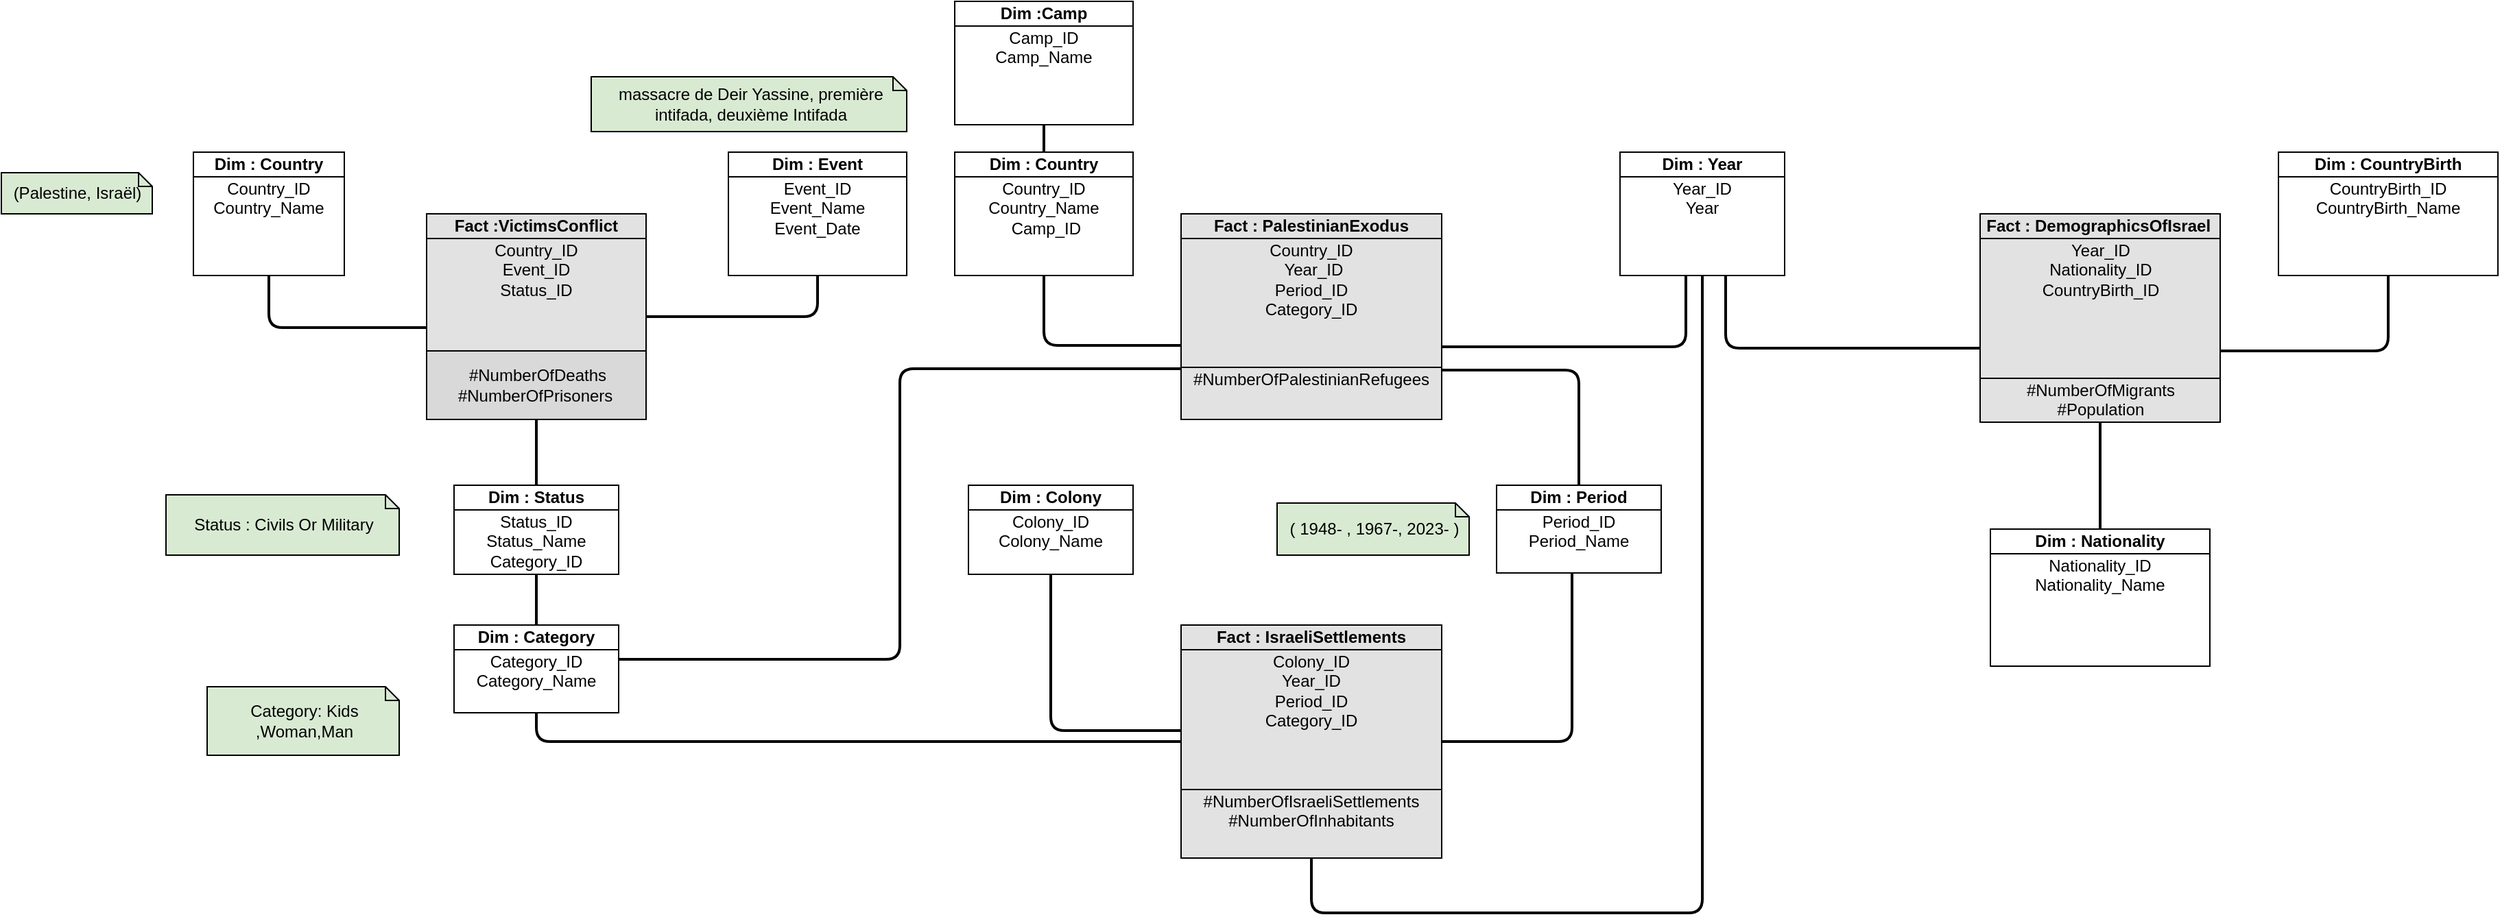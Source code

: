 <mxfile version="22.1.3" type="device">
  <diagram id="Z-rtUqrJElwp_xVcgFR6" name="Page-1">
    <mxGraphModel dx="2847" dy="1156" grid="1" gridSize="10" guides="1" tooltips="1" connect="1" arrows="1" fold="1" page="1" pageScale="1" pageWidth="850" pageHeight="1100" background="#FFFFFF" math="0" shadow="0">
      <root>
        <mxCell id="0" />
        <mxCell id="2" value="Layer 0" parent="0" />
        <mxCell id="3" style="shape=rect;shadow=0;strokeWidth=1;fillColor=#e2e2e2;strokeColor=#000000;opacity=100.0;gliffyId=0;" parent="2" vertex="1">
          <mxGeometry x="440" y="185" width="160" height="150" as="geometry" />
        </mxCell>
        <mxCell id="4" value="&lt;div style=&#39;width: 157.0px;height:auto;word-break: break-word;&#39;&gt;&lt;div align=&quot;center&quot;&gt;&lt;span style=&quot;font-family:Arial;font-weight:bold;font-size:12px; line-height: normal;&quot;&gt;Fact :VictimsConflict&lt;span style=&quot;text-decoration:none; line-height: normal;&quot;&gt;&lt;br /&gt;&lt;/span&gt;&lt;/span&gt;&lt;/div&gt;&lt;/div&gt;" style="shape=rect;shadow=0;strokeWidth=1;fillColor=#e2e2e2;strokeColor=#000000;opacity=100.0;html=1;nl2Br=0;verticalAlign=top;align=center;spacingLeft=0.0;spacingRight=0;spacingTop=-5.0;spacingBottom=2;whiteSpace=wrap;gliffyId=1;" parent="3" vertex="1">
          <mxGeometry width="160" height="18" as="geometry" />
        </mxCell>
        <mxCell id="5" value="&lt;div style=&#39;width: 157.0px;height:auto;word-break: break-word;&#39;&gt;&lt;div align=&quot;center&quot;&gt;&lt;span style=&quot;font-family:Arial;font-size:12px; line-height: 0;&quot;&gt;&lt;span style=&quot; line-height: normal;&quot;&gt;Country_ID&lt;br /&gt;&lt;/span&gt;&lt;/span&gt;&lt;/div&gt;&lt;div align=&quot;center&quot;&gt;&lt;span style=&quot;font-family:Arial;font-size:12px; line-height: 0;&quot;&gt;&lt;span style=&quot; line-height: normal;&quot;&gt;Event_ID&lt;/span&gt;&lt;/span&gt;&lt;/div&gt;&lt;div align=&quot;center&quot;&gt;&lt;span style=&quot;font-family:Arial;font-size:12px; line-height: 0;&quot;&gt;&lt;span style=&quot; line-height: normal;&quot;&gt;Status_ID&lt;/span&gt;&lt;/span&gt;&lt;/div&gt;&lt;div align=&quot;center&quot;&gt;&lt;span style=&quot;text-decoration:none;font-family:Arial;font-size:12px; line-height: 0;&quot;&gt;&lt;span style=&quot;text-decoration:none; line-height: normal;&quot;&gt;&amp;nbsp;&lt;/span&gt;&lt;/span&gt;&lt;/div&gt;&lt;/div&gt;" style="shape=rect;shadow=0;strokeWidth=1;fillColor=#e2e2e2;strokeColor=#000000;opacity=100.0;html=1;nl2Br=0;verticalAlign=top;align=center;spacingLeft=0.0;spacingRight=0;spacingTop=-5.0;spacingBottom=2;whiteSpace=wrap;gliffyId=3;" parent="3" vertex="1">
          <mxGeometry y="18" width="160" height="132" as="geometry" />
        </mxCell>
        <mxCell id="6" value="&lt;div style=&#39;width: 153.0px;height:auto;word-break: break-word;&#39;&gt;&lt;div align=&quot;center&quot;&gt;&lt;span style=&quot;text-decoration:none;font-family:Arial;font-size:12px; line-height: 0;&quot;&gt;&lt;span style=&quot;text-decoration:none; line-height: normal;&quot;&gt;#NumberOfDeaths&lt;/span&gt;&lt;/span&gt;&lt;/div&gt;&lt;div align=&quot;center&quot;&gt;&lt;span style=&quot;text-decoration:none;font-family:Arial;font-size:12px; line-height: 0;&quot;&gt;&lt;span style=&quot;text-decoration:none; line-height: normal;&quot;&gt;#NumberOfPrisoners&amp;nbsp;&lt;/span&gt;&lt;/span&gt;&lt;/div&gt;&lt;/div&gt;" style="shape=rect;shadow=0;strokeWidth=1;fillColor=#d9d9d9;strokeColor=#000000;opacity=100.0;html=1;nl2Br=0;verticalAlign=middle;align=center;spacingLeft=2.0;spacingRight=0;whiteSpace=wrap;gliffyId=5;" parent="2" vertex="1">
          <mxGeometry x="440" y="285" width="160" height="50" as="geometry" />
        </mxCell>
        <mxCell id="7" style="shape=rect;shadow=0;strokeWidth=1;fillColor=#FFFFFF;strokeColor=#000000;opacity=100.0;gliffyId=20;" parent="2" vertex="1">
          <mxGeometry x="270" y="140" width="110" height="90" as="geometry" />
        </mxCell>
        <mxCell id="8" value="&lt;div style=&#39;width: 107.0px;height:auto;word-break: break-word;&#39;&gt;&lt;div align=&quot;center&quot;&gt;&lt;span style=&quot;text-decoration:none;font-family:Arial;font-weight:bold;font-size:12px; line-height: normal;&quot;&gt;Dim : Country&lt;/span&gt;&lt;/div&gt;&lt;/div&gt;" style="shape=rect;shadow=0;strokeWidth=1;fillColor=#FFFFFF;strokeColor=#000000;opacity=100.0;html=1;nl2Br=0;verticalAlign=top;align=center;spacingLeft=0.0;spacingRight=0;spacingTop=-5.0;spacingBottom=2;whiteSpace=wrap;gliffyId=21;" parent="7" vertex="1">
          <mxGeometry width="110" height="18" as="geometry" />
        </mxCell>
        <mxCell id="9" value="&lt;div style=&#39;width: 107.0px;height:auto;word-break: break-word;&#39;&gt;&lt;div align=&quot;center&quot;&gt;&lt;span style=&quot;text-decoration:none;font-family:Arial;font-weight:normal;font-size:12px; line-height: normal;&quot;&gt;Country_ID&lt;/span&gt;&lt;/div&gt;&lt;div align=&quot;center&quot;&gt;&lt;span style=&quot;text-decoration:none;font-family:Arial;font-weight:normal;font-size:12px; line-height: normal;&quot;&gt;Country_Name&lt;/span&gt;&lt;/div&gt;&lt;/div&gt;" style="shape=rect;shadow=0;strokeWidth=1;fillColor=#FFFFFF;strokeColor=#000000;opacity=100.0;html=1;nl2Br=0;verticalAlign=top;align=center;spacingLeft=0.0;spacingRight=0;spacingTop=-5.0;spacingBottom=2;whiteSpace=wrap;gliffyId=23;" parent="7" vertex="1">
          <mxGeometry y="18" width="110" height="72" as="geometry" />
        </mxCell>
        <mxCell id="10" style="shape=rect;shadow=0;strokeWidth=1;fillColor=#FFFFFF;strokeColor=#000000;opacity=100.0;gliffyId=25;" parent="2" vertex="1">
          <mxGeometry x="660" y="140" width="130" height="90" as="geometry" />
        </mxCell>
        <mxCell id="11" value="&lt;div style=&#39;width: 127.0px;height:auto;word-break: break-word;&#39;&gt;&lt;div align=&quot;center&quot;&gt;&lt;span style=&quot;font-family:Arial;font-size:12px; line-height: 0;&quot;&gt;&lt;span style=&quot;font-weight:bold; line-height: normal;&quot;&gt;Dim : E&lt;/span&gt;&lt;span style=&quot; line-height: 0;&quot;&gt;&lt;span style=&quot;font-weight:bold; line-height: normal;&quot;&gt;vent&lt;/span&gt;&lt;br /&gt;&lt;/span&gt;&lt;/span&gt;&lt;/div&gt;&lt;/div&gt;" style="shape=rect;shadow=0;strokeWidth=1;fillColor=#FFFFFF;strokeColor=#000000;opacity=100.0;html=1;nl2Br=0;verticalAlign=top;align=center;spacingLeft=0.0;spacingRight=0;spacingTop=-5.0;spacingBottom=2;whiteSpace=wrap;gliffyId=26;" parent="10" vertex="1">
          <mxGeometry width="130" height="18" as="geometry" />
        </mxCell>
        <mxCell id="12" value="&lt;div style=&#39;width: 127.0px;height:auto;word-break: break-word;&#39;&gt;&lt;div align=&quot;center&quot;&gt;&lt;span style=&quot;text-decoration:none;font-family:Arial;font-weight:normal;font-size:12px; line-height: normal;&quot;&gt;Event_ID&lt;br /&gt;&lt;/span&gt;&lt;/div&gt;&lt;div align=&quot;center&quot;&gt;&lt;span style=&quot;text-decoration:none;font-family:Arial;font-weight:normal;font-size:12px; line-height: normal;&quot;&gt;Event_Name&lt;/span&gt;&lt;/div&gt;&lt;div align=&quot;center&quot;&gt;&lt;span style=&quot;text-decoration:none;font-family:Arial;font-weight:normal;font-size:12px; line-height: normal;&quot;&gt;Event_Date&lt;/span&gt;&lt;/div&gt;&lt;/div&gt;" style="shape=rect;shadow=0;strokeWidth=1;fillColor=#FFFFFF;strokeColor=#000000;opacity=100.0;html=1;nl2Br=0;verticalAlign=top;align=center;spacingLeft=0.0;spacingRight=0;spacingTop=-5.0;spacingBottom=2;whiteSpace=wrap;gliffyId=28;" parent="10" vertex="1">
          <mxGeometry y="18" width="130" height="72" as="geometry" />
        </mxCell>
        <mxCell id="13" style="shape=rect;shadow=0;strokeWidth=1;fillColor=#FFFFFF;strokeColor=#000000;opacity=100.0;gliffyId=136;" parent="2" vertex="1">
          <mxGeometry x="460" y="485" width="120" height="64" as="geometry" />
        </mxCell>
        <mxCell id="14" value="&lt;div style=&#39;width: 117.0px;height:auto;word-break: break-word;&#39;&gt;&lt;div align=&quot;center&quot;&gt;&lt;span style=&quot;text-decoration:none;font-family:Arial;font-weight:bold;font-size:12px; line-height: normal;&quot;&gt;Dim : Category&lt;/span&gt;&lt;/div&gt;&lt;/div&gt;" style="shape=rect;shadow=0;strokeWidth=1;fillColor=#FFFFFF;strokeColor=#000000;opacity=100.0;html=1;nl2Br=0;verticalAlign=top;align=center;spacingLeft=0.0;spacingRight=0;spacingTop=-5.0;spacingBottom=2;whiteSpace=wrap;gliffyId=137;" parent="13" vertex="1">
          <mxGeometry width="120" height="18" as="geometry" />
        </mxCell>
        <mxCell id="15" value="&lt;div style=&#39;width: 117.0px;height:auto;word-break: break-word;&#39;&gt;&lt;div align=&quot;center&quot;&gt;&lt;span style=&quot;text-decoration:none;font-family:Arial;font-weight:normal;font-size:12px; line-height: normal;&quot;&gt;Category_ID&lt;/span&gt;&lt;/div&gt;&lt;div align=&quot;center&quot;&gt;&lt;/div&gt;&lt;div align=&quot;center&quot;&gt;&lt;span style=&quot;text-decoration:none;font-family:Arial;font-weight:normal;font-size:12px; line-height: normal;&quot;&gt;Category_Name&lt;/span&gt;&lt;/div&gt;&lt;/div&gt;" style="shape=rect;shadow=0;strokeWidth=1;fillColor=#FFFFFF;strokeColor=#000000;opacity=100.0;html=1;nl2Br=0;verticalAlign=top;align=center;spacingLeft=0.0;spacingRight=0;spacingTop=-5.0;spacingBottom=2;whiteSpace=wrap;gliffyId=139;" parent="13" vertex="1">
          <mxGeometry y="18" width="120" height="46" as="geometry" />
        </mxCell>
        <mxCell id="16" style="shape=rect;shadow=0;strokeWidth=1;fillColor=#FFFFFF;strokeColor=#000000;opacity=100.0;gliffyId=30;" parent="2" vertex="1">
          <mxGeometry x="460" y="383" width="120" height="65" as="geometry" />
        </mxCell>
        <mxCell id="17" value="&lt;div style=&#39;width: 117.0px;height:auto;word-break: break-word;&#39;&gt;&lt;div align=&quot;center&quot;&gt;&lt;span style=&quot;text-decoration:none;font-family:Arial;font-weight:bold;font-size:12px; line-height: normal;&quot;&gt;Dim : Status&lt;/span&gt;&lt;/div&gt;&lt;/div&gt;" style="shape=rect;shadow=0;strokeWidth=1;fillColor=#FFFFFF;strokeColor=#000000;opacity=100.0;html=1;nl2Br=0;verticalAlign=top;align=center;spacingLeft=0.0;spacingRight=0;spacingTop=-5.0;spacingBottom=2;whiteSpace=wrap;gliffyId=31;" parent="16" vertex="1">
          <mxGeometry width="120" height="18" as="geometry" />
        </mxCell>
        <mxCell id="18" value="&lt;div style=&#39;width: 117.0px;height:auto;word-break: break-word;&#39;&gt;&lt;div align=&quot;center&quot;&gt;&lt;span style=&quot;text-decoration:none;font-family:Arial;font-weight:normal;font-size:12px; line-height: normal;&quot;&gt;Status_ID&lt;/span&gt;&lt;/div&gt;&lt;div align=&quot;center&quot;&gt;&lt;span style=&quot;text-decoration:none;font-family:Arial;font-weight:normal;font-size:12px; line-height: normal;&quot;&gt;Status_Name&lt;/span&gt;&lt;/div&gt;&lt;div align=&quot;center&quot;&gt;&lt;span style=&quot; line-height: normal;&quot;&gt;Category_ID&lt;/span&gt;&lt;/div&gt;&lt;/div&gt;" style="shape=rect;shadow=0;strokeWidth=1;fillColor=#FFFFFF;strokeColor=#000000;opacity=100.0;html=1;nl2Br=0;verticalAlign=top;align=center;spacingLeft=0.0;spacingRight=0;spacingTop=-5.0;spacingBottom=2;whiteSpace=wrap;gliffyId=33;" parent="16" vertex="1">
          <mxGeometry y="18" width="120" height="47" as="geometry" />
        </mxCell>
        <mxCell id="19" value="&lt;div style=&#39;width: 162.143px;height:auto;word-break: break-word;&#39;&gt;&lt;div align=&quot;center&quot;&gt;&lt;span style=&quot;text-decoration:none;font-family:Arial;font-size:12px; line-height: 0;&quot;&gt;&lt;span style=&quot;text-decoration:none; line-height: normal;&quot;&gt;Status : Civils Or Military&lt;br /&gt;&lt;/span&gt;&lt;/span&gt;&lt;/div&gt;&lt;/div&gt;" style="shape=note;size=10;shadow=0;strokeWidth=1;fillColor=#d9ead3;strokeColor=#000000;opacity=100.0;html=1;nl2Br=0;verticalAlign=middle;align=center;spacingLeft=2.429;spacingRight=0;whiteSpace=wrap;gliffyId=35;" parent="2" vertex="1">
          <mxGeometry x="250" y="390" width="170" height="44" as="geometry" />
        </mxCell>
        <mxCell id="20" value="&lt;div style=&#39;width: 133.0px;height:auto;word-break: break-word;&#39;&gt;&lt;div align=&quot;center&quot;&gt;&lt;span style=&quot;text-decoration:none;font-family:Arial;font-size:12px; line-height: 0;&quot;&gt;&lt;span style=&quot;text-decoration:none; line-height: normal;&quot;&gt;Category: Kids ,Woman,Man&lt;/span&gt;&lt;/span&gt;&lt;/div&gt;&lt;/div&gt;" style="shape=note;size=10;shadow=0;strokeWidth=1;fillColor=#d9ead3;strokeColor=#000000;opacity=100.0;html=1;nl2Br=0;verticalAlign=middle;align=center;spacingLeft=2.0;spacingRight=0;whiteSpace=wrap;gliffyId=158;" parent="2" vertex="1">
          <mxGeometry x="280" y="530" width="140" height="50" as="geometry" />
        </mxCell>
        <mxCell id="21" style="shape=filledEdge;strokeWidth=2;strokeColor=#000000;fillColor=none;startArrow=none;startFill=0;startSize=6;endArrow=none;endFill=0;endSize=6;rounded=1;gliffyId=43;edgeStyle=orthogonalEdgeStyle;" parent="2" source="7" target="3" edge="1">
          <mxGeometry width="117" height="40" relative="1" as="geometry">
            <Array as="points">
              <mxPoint x="325" y="230" />
              <mxPoint x="325" y="268" />
              <mxPoint x="440" y="268" />
            </Array>
          </mxGeometry>
        </mxCell>
        <mxCell id="22" style="shape=filledEdge;strokeWidth=2;strokeColor=#000000;fillColor=none;startArrow=none;startFill=0;startSize=6;endArrow=none;endFill=0;endSize=6;rounded=1;gliffyId=45;edgeStyle=orthogonalEdgeStyle;" parent="2" source="10" target="3" edge="1">
          <mxGeometry width="124" height="34" relative="1" as="geometry">
            <Array as="points">
              <mxPoint x="725" y="230" />
              <mxPoint x="725" y="260" />
              <mxPoint x="600" y="260" />
            </Array>
          </mxGeometry>
        </mxCell>
        <mxCell id="23" style="shape=filledEdge;strokeWidth=2;strokeColor=#000000;fillColor=none;startArrow=none;startFill=0;startSize=6;endArrow=none;endFill=0;endSize=6;rounded=1;gliffyId=47;edgeStyle=orthogonalEdgeStyle;" parent="2" source="16" target="6" edge="1">
          <mxGeometry width="2" height="46" relative="1" as="geometry">
            <Array as="points">
              <mxPoint x="520" y="383" />
              <mxPoint x="520" y="367" />
              <mxPoint x="520" y="351" />
              <mxPoint x="520" y="335" />
            </Array>
          </mxGeometry>
        </mxCell>
        <mxCell id="24" style="shape=rect;shadow=0;strokeWidth=1;fillColor=#e2e2e2;strokeColor=#000000;opacity=100.0;gliffyId=49;" parent="2" vertex="1">
          <mxGeometry x="990" y="185" width="190" height="150" as="geometry" />
        </mxCell>
        <mxCell id="25" value="&lt;div style=&#39;width: 187.0px;height:auto;word-break: break-word;&#39;&gt;&lt;div align=&quot;center&quot;&gt;&lt;span style=&quot;font-family:Arial;font-weight:bold;font-size:12px; line-height: normal;&quot;&gt;Fact : PalestinianExodus&lt;span style=&quot;text-decoration:none; line-height: normal;&quot;&gt;&lt;br /&gt;&lt;/span&gt;&lt;/span&gt;&lt;/div&gt;&lt;/div&gt;" style="shape=rect;shadow=0;strokeWidth=1;fillColor=#e2e2e2;strokeColor=#000000;opacity=100.0;html=1;nl2Br=0;verticalAlign=top;align=center;spacingLeft=0.0;spacingRight=0;spacingTop=-5.0;spacingBottom=2;whiteSpace=wrap;gliffyId=50;" parent="24" vertex="1">
          <mxGeometry width="190" height="18" as="geometry" />
        </mxCell>
        <mxCell id="26" value="&lt;div style=&#39;width: 187.0px;height:auto;word-break: break-word;&#39;&gt;&lt;div align=&quot;center&quot;&gt;&lt;span style=&quot; line-height: normal;&quot;&gt;Country_ID&lt;/span&gt;&lt;/div&gt;&lt;div align=&quot;center&quot;&gt;&lt;span style=&quot;text-decoration:none; line-height: normal;&quot;&gt;&amp;nbsp;Year_ID&lt;/span&gt;&lt;/div&gt;&lt;div align=&quot;center&quot;&gt;&lt;span style=&quot;text-decoration:none; line-height: normal;&quot;&gt;Period_ID&lt;/span&gt;&lt;/div&gt;&lt;div align=&quot;center&quot;&gt;&lt;span style=&quot;text-decoration:none; line-height: normal;&quot;&gt;Category_ID&lt;/span&gt;&lt;/div&gt;&lt;div align=&quot;center&quot;&gt;&lt;span style=&quot;text-decoration:none; line-height: normal;&quot;&gt;&amp;nbsp;&lt;/span&gt;&lt;/div&gt;&lt;div align=&quot;center&quot;&gt;&lt;span style=&quot;text-decoration:none; line-height: normal;&quot;&gt;&amp;nbsp;&lt;/span&gt;&lt;/div&gt;&lt;/div&gt;" style="shape=rect;shadow=0;strokeWidth=1;fillColor=#e2e2e2;strokeColor=#000000;opacity=100.0;html=1;nl2Br=0;verticalAlign=top;align=center;spacingLeft=0.0;spacingRight=0;spacingTop=-5.0;spacingBottom=2;whiteSpace=wrap;gliffyId=52;" parent="24" vertex="1">
          <mxGeometry y="18" width="190" height="94" as="geometry" />
        </mxCell>
        <mxCell id="27" value="&lt;div style=&#39;width: 187.0px;height:auto;word-break: break-word;&#39;&gt;&lt;div align=&quot;center&quot;&gt;&lt;span style=&quot; line-height: normal;&quot;&gt;#NumberOfPalestinianRefugees&lt;/span&gt;&lt;/div&gt;&lt;/div&gt;" style="shape=rect;shadow=0;strokeWidth=1;fillColor=#e2e2e2;strokeColor=#000000;opacity=100.0;html=1;nl2Br=0;verticalAlign=top;align=center;spacingLeft=0.0;spacingRight=0;spacingTop=-5.0;spacingBottom=2;whiteSpace=wrap;gliffyId=54;" parent="24" vertex="1">
          <mxGeometry y="112" width="190" height="38" as="geometry" />
        </mxCell>
        <mxCell id="28" style="shape=rect;shadow=0;strokeWidth=1;fillColor=#FFFFFF;strokeColor=#000000;opacity=100.0;gliffyId=143;" parent="2" vertex="1">
          <mxGeometry x="825" y="30" width="130" height="90" as="geometry" />
        </mxCell>
        <mxCell id="29" value="&lt;div style=&#39;width: 127.0px;height:auto;word-break: break-word;&#39;&gt;&lt;div align=&quot;center&quot;&gt;&lt;span style=&quot;font-family:Arial;font-size:12px; line-height: 0;&quot;&gt;&lt;span style=&quot;font-weight:bold; line-height: normal;&quot;&gt;Dim :&lt;/span&gt;&lt;span style=&quot; line-height: 0;&quot;&gt;&lt;span style=&quot;font-weight:bold; line-height: normal;&quot;&gt;Camp&lt;/span&gt;&lt;br /&gt;&lt;/span&gt;&lt;/span&gt;&lt;/div&gt;&lt;/div&gt;" style="shape=rect;shadow=0;strokeWidth=1;fillColor=#FFFFFF;strokeColor=#000000;opacity=100.0;html=1;nl2Br=0;verticalAlign=top;align=center;spacingLeft=0.0;spacingRight=0;spacingTop=-5.0;spacingBottom=2;whiteSpace=wrap;gliffyId=144;" parent="28" vertex="1">
          <mxGeometry width="130" height="18" as="geometry" />
        </mxCell>
        <mxCell id="30" value="&lt;div style=&#39;width: 127.0px;height:auto;word-break: break-word;&#39;&gt;&lt;div align=&quot;center&quot;&gt;&lt;span style=&quot;font-family:Arial;font-size:12px; line-height: normal;&quot;&gt;Camp_ID&lt;span style=&quot;text-decoration:none; line-height: normal;&quot;&gt;&lt;br /&gt;&lt;/span&gt;&lt;/span&gt;&lt;/div&gt;&lt;div align=&quot;center&quot;&gt;&lt;span style=&quot;font-family:Arial;font-size:12px; line-height: normal;&quot;&gt;Camp_Name&lt;/span&gt;&lt;/div&gt;&lt;div align=&quot;center&quot;&gt;&lt;span style=&quot;text-decoration:none;font-family:Arial;font-size:12px; line-height: normal;&quot;&gt;&amp;nbsp;&lt;/span&gt;&lt;/div&gt;&lt;/div&gt;" style="shape=rect;shadow=0;strokeWidth=1;fillColor=#FFFFFF;strokeColor=#000000;opacity=100.0;html=1;nl2Br=0;verticalAlign=top;align=center;spacingLeft=0.0;spacingRight=0;spacingTop=-5.0;spacingBottom=2;whiteSpace=wrap;gliffyId=146;" parent="28" vertex="1">
          <mxGeometry y="18" width="130" height="72" as="geometry" />
        </mxCell>
        <mxCell id="31" style="shape=rect;shadow=0;strokeWidth=1;fillColor=#FFFFFF;strokeColor=#000000;opacity=100.0;gliffyId=56;" parent="2" vertex="1">
          <mxGeometry x="825" y="140" width="130" height="90" as="geometry" />
        </mxCell>
        <mxCell id="32" value="&lt;div style=&#39;width: 127.0px;height:auto;word-break: break-word;&#39;&gt;&lt;div align=&quot;center&quot;&gt;&lt;span style=&quot;font-family:Arial;font-size:12px; line-height: 0;&quot;&gt;&lt;span style=&quot;font-weight:bold; line-height: normal;&quot;&gt;Dim : C&lt;/span&gt;&lt;span style=&quot; line-height: 0;&quot;&gt;&lt;span style=&quot;font-weight:bold; line-height: normal;&quot;&gt;ountry&lt;/span&gt;&lt;br /&gt;&lt;/span&gt;&lt;/span&gt;&lt;/div&gt;&lt;/div&gt;" style="shape=rect;shadow=0;strokeWidth=1;fillColor=#FFFFFF;strokeColor=#000000;opacity=100.0;html=1;nl2Br=0;verticalAlign=top;align=center;spacingLeft=0.0;spacingRight=0;spacingTop=-5.0;spacingBottom=2;whiteSpace=wrap;gliffyId=57;" parent="31" vertex="1">
          <mxGeometry width="130" height="18" as="geometry" />
        </mxCell>
        <mxCell id="33" value="&lt;div style=&#39;width: 127.0px;height:auto;word-break: break-word;&#39;&gt;&lt;div align=&quot;center&quot;&gt;&lt;span style=&quot;font-family:Arial;font-size:12px; line-height: normal;&quot;&gt;Country_ID&lt;span style=&quot;text-decoration:none; line-height: normal;&quot;&gt;&lt;br /&gt;&lt;/span&gt;&lt;/span&gt;&lt;/div&gt;&lt;div align=&quot;center&quot;&gt;&lt;span style=&quot;font-family:Arial;font-size:12px; line-height: normal;&quot;&gt;Country_Name&lt;/span&gt;&lt;/div&gt;&lt;div align=&quot;center&quot;&gt;&lt;span style=&quot;text-decoration:none;font-family:Arial;font-size:12px; line-height: normal;&quot;&gt;&amp;nbsp;Camp_ID&lt;/span&gt;&lt;/div&gt;&lt;/div&gt;" style="shape=rect;shadow=0;strokeWidth=1;fillColor=#FFFFFF;strokeColor=#000000;opacity=100.0;html=1;nl2Br=0;verticalAlign=top;align=center;spacingLeft=0.0;spacingRight=0;spacingTop=-5.0;spacingBottom=2;whiteSpace=wrap;gliffyId=59;" parent="31" vertex="1">
          <mxGeometry y="18" width="130" height="72" as="geometry" />
        </mxCell>
        <mxCell id="34" style="shape=rect;shadow=0;strokeWidth=1;fillColor=#FFFFFF;strokeColor=#000000;opacity=100.0;gliffyId=61;" parent="2" vertex="1">
          <mxGeometry x="1310" y="140" width="120" height="90" as="geometry" />
        </mxCell>
        <mxCell id="35" value="&lt;div style=&#39;width: 117.0px;height:auto;word-break: break-word;&#39;&gt;&lt;div align=&quot;center&quot;&gt;&lt;span style=&quot;text-decoration:none;font-family:Arial;font-weight:bold;font-size:12px; line-height: normal;&quot;&gt;Dim : Year&lt;/span&gt;&lt;/div&gt;&lt;/div&gt;" style="shape=rect;shadow=0;strokeWidth=1;fillColor=#FFFFFF;strokeColor=#000000;opacity=100.0;html=1;nl2Br=0;verticalAlign=top;align=center;spacingLeft=0.0;spacingRight=0;spacingTop=-5.0;spacingBottom=2;whiteSpace=wrap;gliffyId=62;" parent="34" vertex="1">
          <mxGeometry width="120" height="18" as="geometry" />
        </mxCell>
        <mxCell id="36" value="&lt;div style=&#39;width: 117.0px;height:auto;word-break: break-word;&#39;&gt;&lt;div align=&quot;center&quot;&gt;&lt;span style=&quot;font-family:Arial;font-size:12px; line-height: normal;&quot;&gt;Year_ID&lt;span style=&quot;text-decoration:none; line-height: normal;&quot;&gt;&lt;br /&gt;&lt;/span&gt;&lt;/span&gt;&lt;/div&gt;&lt;div align=&quot;center&quot;&gt;&lt;span style=&quot;font-family:Arial;font-size:12px; line-height: normal;&quot;&gt;Year&lt;/span&gt;&lt;/div&gt;&lt;/div&gt;" style="shape=rect;shadow=0;strokeWidth=1;fillColor=#FFFFFF;strokeColor=#000000;opacity=100.0;html=1;nl2Br=0;verticalAlign=top;align=center;spacingLeft=0.0;spacingRight=0;spacingTop=-5.0;spacingBottom=2;whiteSpace=wrap;gliffyId=64;" parent="34" vertex="1">
          <mxGeometry y="18" width="120" height="72" as="geometry" />
        </mxCell>
        <mxCell id="37" style="shape=rect;shadow=0;strokeWidth=1;fillColor=#FFFFFF;strokeColor=#000000;opacity=100.0;gliffyId=66;" parent="2" vertex="1">
          <mxGeometry x="1220" y="383" width="120" height="64" as="geometry" />
        </mxCell>
        <mxCell id="38" value="&lt;div style=&#39;width: 117.0px;height:auto;word-break: break-word;&#39;&gt;&lt;div align=&quot;center&quot;&gt;&lt;span style=&quot;text-decoration:none;font-family:Arial;font-weight:bold;font-size:12px; line-height: normal;&quot;&gt;Dim : Period&lt;/span&gt;&lt;/div&gt;&lt;/div&gt;" style="shape=rect;shadow=0;strokeWidth=1;fillColor=#FFFFFF;strokeColor=#000000;opacity=100.0;html=1;nl2Br=0;verticalAlign=top;align=center;spacingLeft=0.0;spacingRight=0;spacingTop=-5.0;spacingBottom=2;whiteSpace=wrap;gliffyId=67;" parent="37" vertex="1">
          <mxGeometry width="120" height="18" as="geometry" />
        </mxCell>
        <mxCell id="39" value="&lt;div style=&#39;width: 117.0px;height:auto;word-break: break-word;&#39;&gt;&lt;div align=&quot;center&quot;&gt;&lt;span style=&quot;text-decoration:none;font-family:Arial;font-weight:normal;font-size:12px; line-height: normal;&quot;&gt;Period_ID&lt;/span&gt;&lt;/div&gt;&lt;div align=&quot;center&quot;&gt;&lt;span style=&quot;text-decoration:none;font-family:Arial;font-weight:normal;font-size:12px; line-height: normal;&quot;&gt;Period_Name&lt;/span&gt;&lt;/div&gt;&lt;/div&gt;" style="shape=rect;shadow=0;strokeWidth=1;fillColor=#FFFFFF;strokeColor=#000000;opacity=100.0;html=1;nl2Br=0;verticalAlign=top;align=center;spacingLeft=0.0;spacingRight=0;spacingTop=-5.0;spacingBottom=2;whiteSpace=wrap;gliffyId=69;" parent="37" vertex="1">
          <mxGeometry y="18" width="120" height="46" as="geometry" />
        </mxCell>
        <mxCell id="40" style="shape=filledEdge;strokeWidth=2;strokeColor=#000000;fillColor=none;startArrow=none;startFill=0;startSize=6;endArrow=none;endFill=0;endSize=6;rounded=1;gliffyId=78;edgeStyle=orthogonalEdgeStyle;" parent="2" source="24" target="34" edge="1">
          <mxGeometry width="108" height="37" relative="1" as="geometry">
            <Array as="points">
              <mxPoint x="1180" y="282" />
              <mxPoint x="1358" y="282" />
              <mxPoint x="1358" y="230" />
            </Array>
          </mxGeometry>
        </mxCell>
        <mxCell id="41" style="shape=filledEdge;strokeWidth=2;strokeColor=#000000;fillColor=none;startArrow=none;startFill=0;startSize=6;endArrow=none;endFill=0;endSize=6;rounded=1;gliffyId=79;edgeStyle=orthogonalEdgeStyle;" parent="2" source="31" target="24" edge="1">
          <mxGeometry width="118" height="31" relative="1" as="geometry">
            <Array as="points">
              <mxPoint x="890" y="230" />
              <mxPoint x="890" y="281" />
              <mxPoint x="990" y="281" />
            </Array>
          </mxGeometry>
        </mxCell>
        <mxCell id="42" style="shape=filledEdge;strokeWidth=2;strokeColor=#000000;fillColor=none;startArrow=none;startFill=0;startSize=6;endArrow=none;endFill=0;endSize=6;rounded=1;gliffyId=80;edgeStyle=orthogonalEdgeStyle;" parent="2" source="37" target="24" edge="1">
          <mxGeometry width="112" height="47" relative="1" as="geometry">
            <Array as="points">
              <mxPoint x="1280" y="383" />
              <mxPoint x="1280" y="299" />
              <mxPoint x="1180" y="299" />
            </Array>
          </mxGeometry>
        </mxCell>
        <mxCell id="43" style="shape=filledEdge;strokeWidth=2;strokeColor=#000000;fillColor=none;startArrow=none;startFill=0;startSize=6;endArrow=none;endFill=0;endSize=6;rounded=1;gliffyId=81;edgeStyle=orthogonalEdgeStyle;" parent="2" target="24" edge="1">
          <mxGeometry width="110" height="52" relative="1" as="geometry">
            <mxPoint x="580" y="510" as="sourcePoint" />
            <Array as="points">
              <mxPoint x="785" y="510" />
              <mxPoint x="785" y="298" />
              <mxPoint x="990" y="298" />
            </Array>
          </mxGeometry>
        </mxCell>
        <mxCell id="44" style="shape=rect;shadow=0;strokeWidth=1;fillColor=#e2e2e2;strokeColor=#000000;opacity=100.0;gliffyId=82;" parent="2" vertex="1">
          <mxGeometry x="990" y="485" width="190" height="170" as="geometry" />
        </mxCell>
        <mxCell id="45" value="&lt;div style=&#39;width: 187.0px;height:auto;word-break: break-word;&#39;&gt;&lt;div align=&quot;center&quot;&gt;&lt;span style=&quot;font-family:Arial;font-weight:bold;font-size:12px; line-height: normal;&quot;&gt;Fact : IsraeliSettlements&lt;span style=&quot;text-decoration:none; line-height: normal;&quot;&gt;&lt;br /&gt;&lt;/span&gt;&lt;/span&gt;&lt;/div&gt;&lt;/div&gt;" style="shape=rect;shadow=0;strokeWidth=1;fillColor=#e2e2e2;strokeColor=#000000;opacity=100.0;html=1;nl2Br=0;verticalAlign=top;align=center;spacingLeft=0.0;spacingRight=0;spacingTop=-5.0;spacingBottom=2;whiteSpace=wrap;gliffyId=83;" parent="44" vertex="1">
          <mxGeometry width="190" height="18" as="geometry" />
        </mxCell>
        <mxCell id="46" value="&lt;div style=&#39;width: 187.0px;height:auto;word-break: break-word;&#39;&gt;&lt;div align=&quot;center&quot;&gt;&lt;span style=&quot;text-decoration:none;font-family:Arial;font-weight:normal;font-size:12px; line-height: normal;&quot;&gt;Colony_ID&lt;/span&gt;&lt;/div&gt;&lt;div align=&quot;center&quot;&gt;&lt;span style=&quot;text-decoration:none;font-family:Arial;font-weight:normal;font-size:12px; line-height: normal;&quot;&gt;Year_ID&lt;/span&gt;&lt;/div&gt;&lt;div align=&quot;center&quot;&gt;&lt;span style=&quot;text-decoration:none;font-family:Arial;font-weight:normal;font-size:12px; line-height: normal;&quot;&gt;Period_ID&lt;/span&gt;&lt;/div&gt;&lt;div align=&quot;center&quot;&gt;&lt;span style=&quot;text-decoration:none;font-family:Arial;font-weight:normal;font-size:12px; line-height: normal;&quot;&gt;Category_ID&lt;/span&gt;&lt;/div&gt;&lt;div align=&quot;center&quot;&gt;&lt;span style=&quot;text-decoration:none;font-family:Arial;font-weight:normal;font-size:12px; line-height: normal;&quot;&gt;&amp;nbsp;&lt;/span&gt;&lt;/div&gt;&lt;div align=&quot;center&quot;&gt;&lt;span style=&quot;text-decoration:none;font-family:Arial;font-weight:normal;font-size:12px; line-height: normal;&quot;&gt;&amp;nbsp;&lt;/span&gt;&lt;/div&gt;&lt;div align=&quot;center&quot;&gt;&lt;span style=&quot;text-decoration:none;font-family:Arial;font-weight:normal;font-size:12px; line-height: normal;&quot;&gt;&amp;nbsp;&lt;/span&gt;&lt;/div&gt;&lt;/div&gt;" style="shape=rect;shadow=0;strokeWidth=1;fillColor=#e2e2e2;strokeColor=#000000;opacity=100.0;html=1;nl2Br=0;verticalAlign=top;align=center;spacingLeft=0.0;spacingRight=0;spacingTop=-5.0;spacingBottom=2;whiteSpace=wrap;gliffyId=85;" parent="44" vertex="1">
          <mxGeometry y="18" width="190" height="102" as="geometry" />
        </mxCell>
        <mxCell id="47" value="&lt;div style=&#39;width: 187.0px;height:auto;word-break: break-word;&#39;&gt;&lt;div align=&quot;center&quot;&gt;&lt;span style=&quot; line-height: normal;&quot;&gt;#NumberOfIsraeliSettlements&lt;/span&gt;&lt;/div&gt;&lt;div align=&quot;center&quot;&gt;&lt;span style=&quot; line-height: normal;&quot;&gt;#NumberOfInhabitants&lt;/span&gt;&lt;/div&gt;&lt;/div&gt;" style="shape=rect;shadow=0;strokeWidth=1;fillColor=#e2e2e2;strokeColor=#000000;opacity=100.0;html=1;nl2Br=0;verticalAlign=top;align=center;spacingLeft=0.0;spacingRight=0;spacingTop=-5.0;spacingBottom=2;whiteSpace=wrap;gliffyId=87;" parent="44" vertex="1">
          <mxGeometry y="120" width="190" height="50" as="geometry" />
        </mxCell>
        <mxCell id="48" style="shape=filledEdge;strokeWidth=2;strokeColor=#000000;fillColor=none;startArrow=none;startFill=0;startSize=6;endArrow=none;endFill=0;endSize=6;rounded=1;gliffyId=89;edgeStyle=orthogonalEdgeStyle;" parent="2" source="13" target="44" edge="1">
          <mxGeometry width="104" height="131" relative="1" as="geometry">
            <Array as="points">
              <mxPoint x="520" y="549" />
              <mxPoint x="520" y="570" />
              <mxPoint x="990" y="570" />
            </Array>
          </mxGeometry>
        </mxCell>
        <mxCell id="49" style="shape=filledEdge;strokeWidth=2;strokeColor=#000000;fillColor=none;startArrow=none;startFill=0;startSize=6;endArrow=none;endFill=0;endSize=6;rounded=1;gliffyId=90;edgeStyle=orthogonalEdgeStyle;" parent="2" target="44" edge="1">
          <mxGeometry width="120" height="133" relative="1" as="geometry">
            <mxPoint x="1275" y="447" as="sourcePoint" />
            <Array as="points">
              <mxPoint x="1275" y="570" />
              <mxPoint x="1180" y="570" />
            </Array>
          </mxGeometry>
        </mxCell>
        <mxCell id="50" style="shape=filledEdge;strokeWidth=2;strokeColor=#000000;fillColor=none;startArrow=none;startFill=0;startSize=6;endArrow=none;endFill=0;endSize=6;rounded=1;gliffyId=93;edgeStyle=orthogonalEdgeStyle;" parent="2" source="34" target="44" edge="1">
          <mxGeometry width="204" height="427" relative="1" as="geometry">
            <Array as="points">
              <mxPoint x="1370" y="230" />
              <mxPoint x="1370" y="695" />
              <mxPoint x="1085" y="695" />
              <mxPoint x="1085" y="655" />
            </Array>
          </mxGeometry>
        </mxCell>
        <mxCell id="51" style="shape=rect;shadow=0;strokeWidth=1;fillColor=#e2e2e2;strokeColor=#000000;opacity=100.0;gliffyId=98;" parent="2" vertex="1">
          <mxGeometry x="1572.5" y="185" width="175" height="152" as="geometry" />
        </mxCell>
        <mxCell id="52" value="&lt;div style=&#39;width: 172.0px;height:auto;word-break: break-word;&#39;&gt;&lt;div align=&quot;center&quot;&gt;&lt;span style=&quot;text-decoration:none;font-family:Arial;font-weight:bold;font-size:12px; line-height: normal;&quot;&gt;Fact : DemographicsOfIsrael&amp;nbsp;&lt;/span&gt;&lt;/div&gt;&lt;/div&gt;" style="shape=rect;shadow=0;strokeWidth=1;fillColor=#e2e2e2;strokeColor=#000000;opacity=100.0;html=1;nl2Br=0;verticalAlign=top;align=center;spacingLeft=0.0;spacingRight=0;spacingTop=-5.0;spacingBottom=2;whiteSpace=wrap;gliffyId=99;" parent="51" vertex="1">
          <mxGeometry width="175" height="18" as="geometry" />
        </mxCell>
        <mxCell id="53" value="&lt;div style=&#39;width: 172.0px;height:auto;word-break: break-word;&#39;&gt;&lt;div align=&quot;center&quot;&gt;&lt;span style=&quot;text-decoration:none;font-family:Arial;font-weight:normal;font-size:12px; line-height: normal;&quot;&gt;Year_ID&lt;/span&gt;&lt;/div&gt;&lt;div align=&quot;center&quot;&gt;&lt;span style=&quot;text-decoration:none;font-family:Arial;font-weight:normal;font-size:12px; line-height: normal;&quot;&gt;Nationality_ID&lt;/span&gt;&lt;/div&gt;&lt;div align=&quot;center&quot;&gt;&lt;span style=&quot;text-decoration:none;font-family:Arial;font-weight:normal;font-size:12px; line-height: normal;&quot;&gt;CountryBirth_ID&lt;/span&gt;&lt;/div&gt;&lt;div align=&quot;center&quot;&gt;&lt;span style=&quot;text-decoration:none;font-family:Arial;font-weight:normal;font-size:12px; line-height: normal;&quot;&gt;&amp;nbsp;&lt;/span&gt;&lt;/div&gt;&lt;div align=&quot;center&quot;&gt;&lt;span style=&quot;text-decoration:none;font-family:Arial;font-weight:normal;font-size:12px; line-height: normal;&quot;&gt;&amp;nbsp;&lt;/span&gt;&lt;/div&gt;&lt;div align=&quot;center&quot;&gt;&lt;span style=&quot;text-decoration:none;font-family:Arial;font-weight:normal;font-size:12px; line-height: normal;&quot;&gt;&amp;nbsp;&lt;/span&gt;&lt;/div&gt;&lt;div align=&quot;center&quot;&gt;&lt;span style=&quot;text-decoration:none;font-family:Arial;font-weight:normal;font-size:12px; line-height: normal;&quot;&gt;&amp;nbsp;&lt;/span&gt;&lt;/div&gt;&lt;/div&gt;" style="shape=rect;shadow=0;strokeWidth=1;fillColor=#e2e2e2;strokeColor=#000000;opacity=100.0;html=1;nl2Br=0;verticalAlign=top;align=center;spacingLeft=0.0;spacingRight=0;spacingTop=-5.0;spacingBottom=2;whiteSpace=wrap;gliffyId=101;" parent="51" vertex="1">
          <mxGeometry y="18" width="175" height="102" as="geometry" />
        </mxCell>
        <mxCell id="54" value="&lt;div style=&#39;width: 172.0px;height:auto;word-break: break-word;&#39;&gt;&lt;div align=&quot;center&quot;&gt;&lt;span style=&quot;text-decoration:none;font-family:Arial;font-weight:normal;font-size:12px; line-height: normal;&quot;&gt;#NumberOfMigrants&lt;/span&gt;&lt;/div&gt;&lt;div align=&quot;center&quot;&gt;&lt;span style=&quot;text-decoration:none;font-family:Arial;font-weight:normal;font-size:12px; line-height: normal;&quot;&gt;#Population&lt;/span&gt;&lt;/div&gt;&lt;/div&gt;" style="shape=rect;shadow=0;strokeWidth=1;fillColor=#e2e2e2;strokeColor=#000000;opacity=100.0;html=1;nl2Br=0;verticalAlign=top;align=center;spacingLeft=0.0;spacingRight=0;spacingTop=-5.0;spacingBottom=2;whiteSpace=wrap;gliffyId=103;" parent="51" vertex="1">
          <mxGeometry y="120" width="175" height="32" as="geometry" />
        </mxCell>
        <mxCell id="55" style="shape=rect;shadow=0;strokeWidth=1;fillColor=#FFFFFF;strokeColor=#000000;opacity=100.0;gliffyId=109;" parent="2" vertex="1">
          <mxGeometry x="1580" y="415" width="160" height="100" as="geometry" />
        </mxCell>
        <mxCell id="56" value="&lt;div style=&#39;width: 157.0px;height:auto;word-break: break-word;&#39;&gt;&lt;div align=&quot;center&quot;&gt;&lt;span style=&quot;font-family:Arial;font-weight:bold;font-size:12px; line-height: normal;&quot;&gt;Dim : N&lt;span style=&quot; line-height: normal;&quot;&gt;ationality&lt;br /&gt;&lt;/span&gt;&lt;/span&gt;&lt;/div&gt;&lt;/div&gt;" style="shape=rect;shadow=0;strokeWidth=1;fillColor=#FFFFFF;strokeColor=#000000;opacity=100.0;html=1;nl2Br=0;verticalAlign=top;align=center;spacingLeft=0.0;spacingRight=0;spacingTop=-5.0;spacingBottom=2;whiteSpace=wrap;gliffyId=110;" parent="55" vertex="1">
          <mxGeometry width="160" height="18" as="geometry" />
        </mxCell>
        <mxCell id="57" value="&lt;div style=&#39;width: 157.0px;height:auto;word-break: break-word;&#39;&gt;&lt;div align=&quot;center&quot;&gt;&lt;span style=&quot;text-decoration:none;font-family:Arial;font-weight:normal;font-size:12px; line-height: normal;&quot;&gt;Nationality_ID&lt;/span&gt;&lt;/div&gt;&lt;div align=&quot;center&quot;&gt;&lt;span style=&quot;text-decoration:none;font-family:Arial;font-weight:normal;font-size:12px; line-height: normal;&quot;&gt;Nationality_Name&lt;/span&gt;&lt;/div&gt;&lt;/div&gt;" style="shape=rect;shadow=0;strokeWidth=1;fillColor=#FFFFFF;strokeColor=#000000;opacity=100.0;html=1;nl2Br=0;verticalAlign=top;align=center;spacingLeft=0.0;spacingRight=0;spacingTop=-5.0;spacingBottom=2;whiteSpace=wrap;gliffyId=112;" parent="55" vertex="1">
          <mxGeometry y="18" width="160" height="82" as="geometry" />
        </mxCell>
        <mxCell id="58" style="shape=rect;shadow=0;strokeWidth=1;fillColor=#FFFFFF;strokeColor=#000000;opacity=100.0;gliffyId=114;" parent="2" vertex="1">
          <mxGeometry x="1790" y="140" width="160" height="90" as="geometry" />
        </mxCell>
        <mxCell id="59" value="&lt;div style=&#39;width: 157.0px;height:auto;word-break: break-word;&#39;&gt;&lt;div align=&quot;center&quot;&gt;&lt;span style=&quot;font-family:Arial;font-weight:bold;font-size:12px; line-height: normal;&quot;&gt;Dim : C&lt;span style=&quot; line-height: normal;&quot;&gt;ountryBirth&lt;br /&gt;&lt;/span&gt;&lt;/span&gt;&lt;/div&gt;&lt;/div&gt;" style="shape=rect;shadow=0;strokeWidth=1;fillColor=#FFFFFF;strokeColor=#000000;opacity=100.0;html=1;nl2Br=0;verticalAlign=top;align=center;spacingLeft=0.0;spacingRight=0;spacingTop=-5.0;spacingBottom=2;whiteSpace=wrap;gliffyId=115;" parent="58" vertex="1">
          <mxGeometry width="160" height="18" as="geometry" />
        </mxCell>
        <mxCell id="60" value="&lt;div style=&#39;width: 157.0px;height:auto;word-break: break-word;&#39;&gt;&lt;div align=&quot;center&quot;&gt;&lt;span style=&quot;font-family:Arial;font-size:12px; line-height: normal;&quot;&gt;C&lt;span style=&quot; line-height: normal;&quot;&gt;ountryBirth_ID&lt;br /&gt;&lt;/span&gt;&lt;/span&gt;&lt;/div&gt;&lt;div align=&quot;center&quot;&gt;&lt;span style=&quot;font-family:Arial;font-size:12px; line-height: 0;&quot;&gt;&lt;span style=&quot; line-height: normal;&quot;&gt;CountryBirth_Name&lt;/span&gt;&lt;/span&gt;&lt;/div&gt;&lt;/div&gt;" style="shape=rect;shadow=0;strokeWidth=1;fillColor=#FFFFFF;strokeColor=#000000;opacity=100.0;html=1;nl2Br=0;verticalAlign=top;align=center;spacingLeft=0.0;spacingRight=0;spacingTop=-5.0;spacingBottom=2;whiteSpace=wrap;gliffyId=117;" parent="58" vertex="1">
          <mxGeometry y="18" width="160" height="72" as="geometry" />
        </mxCell>
        <mxCell id="61" style="shape=filledEdge;strokeWidth=2;strokeColor=#000000;fillColor=none;startArrow=none;startFill=0;startSize=6;endArrow=none;endFill=0;endSize=6;rounded=1;gliffyId=119;edgeStyle=orthogonalEdgeStyle;" parent="2" source="55" target="51" edge="1">
          <mxGeometry width="124" height="132" relative="1" as="geometry">
            <Array as="points">
              <mxPoint x="1660" y="415" />
              <mxPoint x="1660" y="389" />
              <mxPoint x="1660" y="363" />
              <mxPoint x="1660" y="337" />
            </Array>
          </mxGeometry>
        </mxCell>
        <mxCell id="62" style="shape=filledEdge;strokeWidth=2;strokeColor=#000000;fillColor=none;startArrow=none;startFill=0;startSize=6;endArrow=none;endFill=0;endSize=6;rounded=1;gliffyId=120;edgeStyle=orthogonalEdgeStyle;" parent="2" source="58" target="51" edge="1">
          <mxGeometry width="117.333" height="133.333" relative="1" as="geometry">
            <Array as="points">
              <mxPoint x="1870" y="230" />
              <mxPoint x="1870" y="285" />
              <mxPoint x="1747.5" y="285" />
            </Array>
          </mxGeometry>
        </mxCell>
        <mxCell id="63" style="shape=filledEdge;strokeWidth=2;strokeColor=#000000;fillColor=none;startArrow=none;startFill=0;startSize=6;endArrow=none;endFill=0;endSize=6;rounded=1;gliffyId=122;edgeStyle=orthogonalEdgeStyle;" parent="2" source="34" target="51" edge="1">
          <mxGeometry width="314.667" height="494.667" relative="1" as="geometry">
            <Array as="points">
              <mxPoint x="1387" y="230" />
              <mxPoint x="1387" y="283" />
              <mxPoint x="1572.5" y="283" />
            </Array>
          </mxGeometry>
        </mxCell>
        <mxCell id="64" value="&lt;div style=&#39;width: 103.857px;height:auto;word-break: break-word;&#39;&gt;&lt;div align=&quot;center&quot;&gt;&lt;span style=&quot;text-decoration:none;font-family:Arial;font-size:12px; line-height: 0;&quot;&gt;&lt;span style=&quot;text-decoration:none; line-height: normal;&quot;&gt;(Palestine, Israël)&lt;/span&gt;&lt;/span&gt;&lt;/div&gt;&lt;/div&gt;" style="shape=note;size=10;shadow=0;strokeWidth=1;fillColor=#d9ead3;strokeColor=#000000;opacity=100.0;html=1;nl2Br=0;verticalAlign=middle;align=center;spacingLeft=1.571;spacingRight=0;whiteSpace=wrap;gliffyId=124;" parent="2" vertex="1">
          <mxGeometry x="130" y="155" width="110" height="30" as="geometry" />
        </mxCell>
        <mxCell id="65" value="&lt;div style=&#39;width: 220.429px;height:auto;word-break: break-word;&#39;&gt;&lt;div align=&quot;center&quot;&gt;&lt;span style=&quot;text-decoration:none;font-family:Arial;font-size:12px; line-height: 0;&quot;&gt;&lt;span style=&quot;text-decoration:none; line-height: normal;&quot;&gt;massacre de Deir Yassine, première intifada, deuxième Intifada&lt;br /&gt;&lt;/span&gt;&lt;/span&gt;&lt;/div&gt;&lt;/div&gt;" style="shape=note;size=10;shadow=0;strokeWidth=1;fillColor=#d9ead3;strokeColor=#000000;opacity=100.0;html=1;nl2Br=0;verticalAlign=middle;align=center;spacingLeft=3.286;spacingRight=0;whiteSpace=wrap;gliffyId=127;" parent="2" vertex="1">
          <mxGeometry x="560" y="85" width="230" height="40" as="geometry" />
        </mxCell>
        <mxCell id="66" value="&lt;div style=&#39;width: 133.0px;height:auto;word-break: break-word;&#39;&gt;&lt;div align=&quot;center&quot;&gt;&lt;span style=&quot;text-decoration:none;font-family:Arial;font-size:12px; line-height: 0;&quot;&gt;&lt;span style=&quot;text-decoration:none; line-height: normal;&quot;&gt;( 1948- , 1967-, 2023- )&lt;/span&gt;&lt;/span&gt;&lt;/div&gt;&lt;/div&gt;" style="shape=note;size=10;shadow=0;strokeWidth=1;fillColor=#d9ead3;strokeColor=#000000;opacity=100.0;html=1;nl2Br=0;verticalAlign=middle;align=center;spacingLeft=2.0;spacingRight=0;whiteSpace=wrap;gliffyId=130;" parent="2" vertex="1">
          <mxGeometry x="1060" y="396" width="140" height="38" as="geometry" />
        </mxCell>
        <mxCell id="67" style="shape=filledEdge;strokeWidth=2;strokeColor=#000000;fillColor=none;startArrow=none;startFill=0;startSize=6;endArrow=none;endFill=0;endSize=6;rounded=1;gliffyId=141;edgeStyle=orthogonalEdgeStyle;" parent="2" source="16" target="13" edge="1">
          <mxGeometry width="10" height="40" relative="1" as="geometry">
            <Array as="points">
              <mxPoint x="520" y="448" />
              <mxPoint x="520" y="460.333" />
              <mxPoint x="520" y="472.667" />
              <mxPoint x="520" y="485" />
            </Array>
          </mxGeometry>
        </mxCell>
        <mxCell id="68" style="shape=filledEdge;strokeWidth=2;strokeColor=#000000;fillColor=none;startArrow=none;startFill=0;startSize=6;endArrow=none;endFill=0;endSize=6;rounded=1;gliffyId=149;edgeStyle=orthogonalEdgeStyle;" parent="2" source="28" target="31" edge="1">
          <mxGeometry width="3" height="19" relative="1" as="geometry">
            <Array as="points">
              <mxPoint x="890" y="120" />
              <mxPoint x="890" y="126.667" />
              <mxPoint x="890" y="133.333" />
              <mxPoint x="890" y="140" />
            </Array>
          </mxGeometry>
        </mxCell>
        <mxCell id="69" style="shape=rect;shadow=0;strokeWidth=1;fillColor=#FFFFFF;strokeColor=#000000;opacity=100.0;gliffyId=151;" parent="2" vertex="1">
          <mxGeometry x="835" y="383" width="120" height="65" as="geometry" />
        </mxCell>
        <mxCell id="70" value="&lt;div style=&#39;width: 117.0px;height:auto;word-break: break-word;&#39;&gt;&lt;div align=&quot;center&quot;&gt;&lt;span style=&quot;text-decoration:none;font-family:Arial;font-weight:normal;font-size:12px; line-height: 0;&quot;&gt;&lt;span style=&quot;font-weight:bold; line-height: normal;&quot;&gt;Dim : Colony&lt;/span&gt;&lt;br /&gt;&lt;/span&gt;&lt;/div&gt;&lt;/div&gt;" style="shape=rect;shadow=0;strokeWidth=1;fillColor=#FFFFFF;strokeColor=#000000;opacity=100.0;html=1;nl2Br=0;verticalAlign=top;align=center;spacingLeft=0.0;spacingRight=0;spacingTop=-5.0;spacingBottom=2;whiteSpace=wrap;gliffyId=152;" parent="69" vertex="1">
          <mxGeometry width="120" height="18" as="geometry" />
        </mxCell>
        <mxCell id="71" value="&lt;div style=&#39;width: 117.0px;height:auto;word-break: break-word;&#39;&gt;&lt;div align=&quot;center&quot;&gt;&lt;span style=&quot;text-decoration:none;font-family:Arial;font-weight:normal;font-size:12px; line-height: normal;&quot;&gt;Colony_ID&lt;/span&gt;&lt;/div&gt;&lt;div align=&quot;center&quot;&gt;&lt;span style=&quot;text-decoration:none;font-family:Arial;font-weight:normal;font-size:12px; line-height: normal;&quot;&gt;Colony_Name&lt;/span&gt;&lt;/div&gt;&lt;/div&gt;" style="shape=rect;shadow=0;strokeWidth=1;fillColor=#FFFFFF;strokeColor=#000000;opacity=100.0;html=1;nl2Br=0;verticalAlign=top;align=center;spacingLeft=0.0;spacingRight=0;spacingTop=-5.0;spacingBottom=2;whiteSpace=wrap;gliffyId=154;" parent="69" vertex="1">
          <mxGeometry y="18" width="120" height="47" as="geometry" />
        </mxCell>
        <mxCell id="72" style="shape=filledEdge;strokeWidth=2;strokeColor=#000000;fillColor=none;startArrow=none;startFill=0;startSize=6;endArrow=none;endFill=0;endSize=6;rounded=1;gliffyId=156;edgeStyle=orthogonalEdgeStyle;" parent="2" source="69" target="44" edge="1">
          <mxGeometry width="96" height="114" relative="1" as="geometry">
            <Array as="points">
              <mxPoint x="895" y="448" />
              <mxPoint x="895" y="562" />
              <mxPoint x="990" y="562" />
            </Array>
          </mxGeometry>
        </mxCell>
      </root>
    </mxGraphModel>
  </diagram>
</mxfile>
